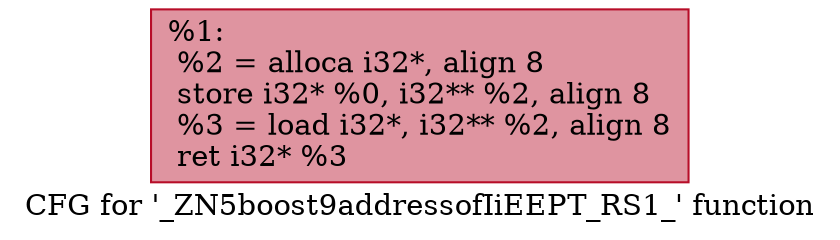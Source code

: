 digraph "CFG for '_ZN5boost9addressofIiEEPT_RS1_' function" {
	label="CFG for '_ZN5boost9addressofIiEEPT_RS1_' function";

	Node0x55aa9bbb44d0 [shape=record,color="#b70d28ff", style=filled, fillcolor="#b70d2870",label="{%1:\l  %2 = alloca i32*, align 8\l  store i32* %0, i32** %2, align 8\l  %3 = load i32*, i32** %2, align 8\l  ret i32* %3\l}"];
}
